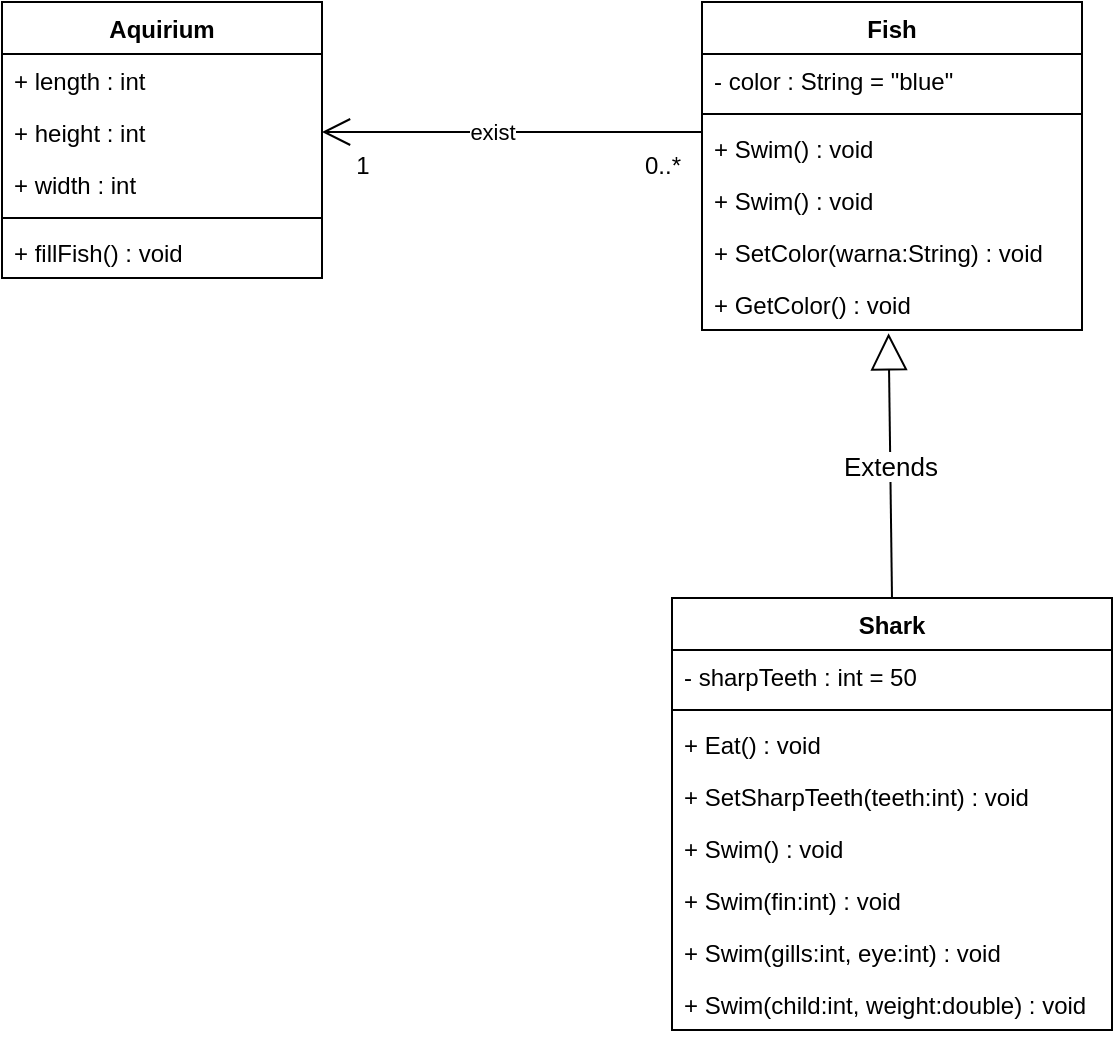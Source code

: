 <mxfile version="13.8.0" type="github">
  <diagram id="C5RBs43oDa-KdzZeNtuy" name="Page-1">
    <mxGraphModel dx="442" dy="547" grid="1" gridSize="10" guides="1" tooltips="1" connect="1" arrows="1" fold="1" page="1" pageScale="1" pageWidth="827" pageHeight="1169" math="0" shadow="0">
      <root>
        <mxCell id="WIyWlLk6GJQsqaUBKTNV-0" />
        <mxCell id="WIyWlLk6GJQsqaUBKTNV-1" parent="WIyWlLk6GJQsqaUBKTNV-0" />
        <mxCell id="VK9FvAIM1fZgGF31QJFU-1" value="&lt;font style=&quot;font-size: 13px&quot;&gt;Extends&lt;/font&gt;" style="endArrow=block;endSize=16;endFill=0;html=1;entryX=0.491;entryY=1.062;entryDx=0;entryDy=0;entryPerimeter=0;exitX=0.5;exitY=0;exitDx=0;exitDy=0;jumpSize=10;" parent="WIyWlLk6GJQsqaUBKTNV-1" edge="1" target="KTgMc5yMYtbDJg1oBEO--27">
          <mxGeometry width="160" relative="1" as="geometry">
            <mxPoint x="575" y="388" as="sourcePoint" />
            <mxPoint x="574.62" y="229.328" as="targetPoint" />
          </mxGeometry>
        </mxCell>
        <mxCell id="KTgMc5yMYtbDJg1oBEO--20" value="Fish" style="swimlane;fontStyle=1;align=center;verticalAlign=top;childLayout=stackLayout;horizontal=1;startSize=26;horizontalStack=0;resizeParent=1;resizeParentMax=0;resizeLast=0;collapsible=1;marginBottom=0;" parent="WIyWlLk6GJQsqaUBKTNV-1" vertex="1">
          <mxGeometry x="480" y="90" width="190" height="164" as="geometry" />
        </mxCell>
        <mxCell id="KTgMc5yMYtbDJg1oBEO--21" value="- color : String = &quot;blue&quot;" style="text;strokeColor=none;fillColor=none;align=left;verticalAlign=top;spacingLeft=4;spacingRight=4;overflow=hidden;rotatable=0;points=[[0,0.5],[1,0.5]];portConstraint=eastwest;" parent="KTgMc5yMYtbDJg1oBEO--20" vertex="1">
          <mxGeometry y="26" width="190" height="26" as="geometry" />
        </mxCell>
        <mxCell id="KTgMc5yMYtbDJg1oBEO--24" value="" style="line;strokeWidth=1;fillColor=none;align=left;verticalAlign=middle;spacingTop=-1;spacingLeft=3;spacingRight=3;rotatable=0;labelPosition=right;points=[];portConstraint=eastwest;" parent="KTgMc5yMYtbDJg1oBEO--20" vertex="1">
          <mxGeometry y="52" width="190" height="8" as="geometry" />
        </mxCell>
        <mxCell id="rr4OU5BFOP0lC0VncMq_-12" value="+ Swim() : void" style="text;strokeColor=none;fillColor=none;align=left;verticalAlign=top;spacingLeft=4;spacingRight=4;overflow=hidden;rotatable=0;points=[[0,0.5],[1,0.5]];portConstraint=eastwest;" vertex="1" parent="KTgMc5yMYtbDJg1oBEO--20">
          <mxGeometry y="60" width="190" height="26" as="geometry" />
        </mxCell>
        <mxCell id="KTgMc5yMYtbDJg1oBEO--25" value="+ Swim() : void" style="text;strokeColor=none;fillColor=none;align=left;verticalAlign=top;spacingLeft=4;spacingRight=4;overflow=hidden;rotatable=0;points=[[0,0.5],[1,0.5]];portConstraint=eastwest;" parent="KTgMc5yMYtbDJg1oBEO--20" vertex="1">
          <mxGeometry y="86" width="190" height="26" as="geometry" />
        </mxCell>
        <mxCell id="KTgMc5yMYtbDJg1oBEO--26" value="+ SetColor(warna:String) : void" style="text;strokeColor=none;fillColor=none;align=left;verticalAlign=top;spacingLeft=4;spacingRight=4;overflow=hidden;rotatable=0;points=[[0,0.5],[1,0.5]];portConstraint=eastwest;" parent="KTgMc5yMYtbDJg1oBEO--20" vertex="1">
          <mxGeometry y="112" width="190" height="26" as="geometry" />
        </mxCell>
        <mxCell id="KTgMc5yMYtbDJg1oBEO--27" value="+ GetColor() : void" style="text;strokeColor=none;fillColor=none;align=left;verticalAlign=top;spacingLeft=4;spacingRight=4;overflow=hidden;rotatable=0;points=[[0,0.5],[1,0.5]];portConstraint=eastwest;" parent="KTgMc5yMYtbDJg1oBEO--20" vertex="1">
          <mxGeometry y="138" width="190" height="26" as="geometry" />
        </mxCell>
        <mxCell id="KTgMc5yMYtbDJg1oBEO--9" value="Shark" style="swimlane;fontStyle=1;align=center;verticalAlign=top;childLayout=stackLayout;horizontal=1;startSize=26;horizontalStack=0;resizeParent=1;resizeParentMax=0;resizeLast=0;collapsible=1;marginBottom=0;" parent="WIyWlLk6GJQsqaUBKTNV-1" vertex="1">
          <mxGeometry x="465" y="388" width="220" height="216" as="geometry">
            <mxRectangle x="300" y="100" width="70" height="26" as="alternateBounds" />
          </mxGeometry>
        </mxCell>
        <mxCell id="KTgMc5yMYtbDJg1oBEO--10" value="- sharpTeeth : int = 50" style="text;strokeColor=none;fillColor=none;align=left;verticalAlign=top;spacingLeft=4;spacingRight=4;overflow=hidden;rotatable=0;points=[[0,0.5],[1,0.5]];portConstraint=eastwest;" parent="KTgMc5yMYtbDJg1oBEO--9" vertex="1">
          <mxGeometry y="26" width="220" height="26" as="geometry" />
        </mxCell>
        <mxCell id="KTgMc5yMYtbDJg1oBEO--11" value="" style="line;strokeWidth=1;fillColor=none;align=left;verticalAlign=middle;spacingTop=-1;spacingLeft=3;spacingRight=3;rotatable=0;labelPosition=right;points=[];portConstraint=eastwest;" parent="KTgMc5yMYtbDJg1oBEO--9" vertex="1">
          <mxGeometry y="52" width="220" height="8" as="geometry" />
        </mxCell>
        <mxCell id="KTgMc5yMYtbDJg1oBEO--12" value="+ Eat() : void" style="text;strokeColor=none;fillColor=none;align=left;verticalAlign=top;spacingLeft=4;spacingRight=4;overflow=hidden;rotatable=0;points=[[0,0.5],[1,0.5]];portConstraint=eastwest;" parent="KTgMc5yMYtbDJg1oBEO--9" vertex="1">
          <mxGeometry y="60" width="220" height="26" as="geometry" />
        </mxCell>
        <mxCell id="KTgMc5yMYtbDJg1oBEO--13" value="+ SetSharpTeeth(teeth:int) : void" style="text;strokeColor=none;fillColor=none;align=left;verticalAlign=top;spacingLeft=4;spacingRight=4;overflow=hidden;rotatable=0;points=[[0,0.5],[1,0.5]];portConstraint=eastwest;" parent="KTgMc5yMYtbDJg1oBEO--9" vertex="1">
          <mxGeometry y="86" width="220" height="26" as="geometry" />
        </mxCell>
        <mxCell id="KTgMc5yMYtbDJg1oBEO--14" value="+ Swim() : void" style="text;strokeColor=none;fillColor=none;align=left;verticalAlign=top;spacingLeft=4;spacingRight=4;overflow=hidden;rotatable=0;points=[[0,0.5],[1,0.5]];portConstraint=eastwest;" parent="KTgMc5yMYtbDJg1oBEO--9" vertex="1">
          <mxGeometry y="112" width="220" height="26" as="geometry" />
        </mxCell>
        <mxCell id="KTgMc5yMYtbDJg1oBEO--15" value="+ Swim(fin:int) : void" style="text;strokeColor=none;fillColor=none;align=left;verticalAlign=top;spacingLeft=4;spacingRight=4;overflow=hidden;rotatable=0;points=[[0,0.5],[1,0.5]];portConstraint=eastwest;" parent="KTgMc5yMYtbDJg1oBEO--9" vertex="1">
          <mxGeometry y="138" width="220" height="26" as="geometry" />
        </mxCell>
        <mxCell id="KTgMc5yMYtbDJg1oBEO--16" value="+ Swim(gills:int, eye:int) : void" style="text;strokeColor=none;fillColor=none;align=left;verticalAlign=top;spacingLeft=4;spacingRight=4;overflow=hidden;rotatable=0;points=[[0,0.5],[1,0.5]];portConstraint=eastwest;" parent="KTgMc5yMYtbDJg1oBEO--9" vertex="1">
          <mxGeometry y="164" width="220" height="26" as="geometry" />
        </mxCell>
        <mxCell id="KTgMc5yMYtbDJg1oBEO--17" value="+ Swim(child:int, weight:double) : void" style="text;strokeColor=none;fillColor=none;align=left;verticalAlign=top;spacingLeft=4;spacingRight=4;overflow=hidden;rotatable=0;points=[[0,0.5],[1,0.5]];portConstraint=eastwest;" parent="KTgMc5yMYtbDJg1oBEO--9" vertex="1">
          <mxGeometry y="190" width="220" height="26" as="geometry" />
        </mxCell>
        <mxCell id="KTgMc5yMYtbDJg1oBEO--0" value="Aquirium" style="swimlane;fontStyle=1;align=center;verticalAlign=top;childLayout=stackLayout;horizontal=1;startSize=26;horizontalStack=0;resizeParent=1;resizeParentMax=0;resizeLast=0;collapsible=1;marginBottom=0;" parent="WIyWlLk6GJQsqaUBKTNV-1" vertex="1">
          <mxGeometry x="130" y="90" width="160" height="138" as="geometry" />
        </mxCell>
        <mxCell id="KTgMc5yMYtbDJg1oBEO--1" value="+ length : int&#xa;" style="text;strokeColor=none;fillColor=none;align=left;verticalAlign=top;spacingLeft=4;spacingRight=4;overflow=hidden;rotatable=0;points=[[0,0.5],[1,0.5]];portConstraint=eastwest;" parent="KTgMc5yMYtbDJg1oBEO--0" vertex="1">
          <mxGeometry y="26" width="160" height="26" as="geometry" />
        </mxCell>
        <mxCell id="KTgMc5yMYtbDJg1oBEO--18" value="+ height : int&#xa;" style="text;strokeColor=none;fillColor=none;align=left;verticalAlign=top;spacingLeft=4;spacingRight=4;overflow=hidden;rotatable=0;points=[[0,0.5],[1,0.5]];portConstraint=eastwest;" parent="KTgMc5yMYtbDJg1oBEO--0" vertex="1">
          <mxGeometry y="52" width="160" height="26" as="geometry" />
        </mxCell>
        <mxCell id="KTgMc5yMYtbDJg1oBEO--19" value="+ width : int&#xa;" style="text;strokeColor=none;fillColor=none;align=left;verticalAlign=top;spacingLeft=4;spacingRight=4;overflow=hidden;rotatable=0;points=[[0,0.5],[1,0.5]];portConstraint=eastwest;" parent="KTgMc5yMYtbDJg1oBEO--0" vertex="1">
          <mxGeometry y="78" width="160" height="26" as="geometry" />
        </mxCell>
        <mxCell id="KTgMc5yMYtbDJg1oBEO--8" value="" style="line;strokeWidth=1;fillColor=none;align=left;verticalAlign=middle;spacingTop=-1;spacingLeft=3;spacingRight=3;rotatable=0;labelPosition=right;points=[];portConstraint=eastwest;" parent="KTgMc5yMYtbDJg1oBEO--0" vertex="1">
          <mxGeometry y="104" width="160" height="8" as="geometry" />
        </mxCell>
        <mxCell id="KTgMc5yMYtbDJg1oBEO--3" value="+ fillFish() : void" style="text;strokeColor=none;fillColor=none;align=left;verticalAlign=top;spacingLeft=4;spacingRight=4;overflow=hidden;rotatable=0;points=[[0,0.5],[1,0.5]];portConstraint=eastwest;" parent="KTgMc5yMYtbDJg1oBEO--0" vertex="1">
          <mxGeometry y="112" width="160" height="26" as="geometry" />
        </mxCell>
        <mxCell id="rr4OU5BFOP0lC0VncMq_-9" value="" style="endArrow=open;endFill=1;endSize=12;html=1;entryX=1;entryY=0.5;entryDx=0;entryDy=0;" edge="1" parent="WIyWlLk6GJQsqaUBKTNV-1" target="KTgMc5yMYtbDJg1oBEO--18">
          <mxGeometry width="160" relative="1" as="geometry">
            <mxPoint x="480" y="155" as="sourcePoint" />
            <mxPoint x="460" y="280" as="targetPoint" />
          </mxGeometry>
        </mxCell>
        <mxCell id="rr4OU5BFOP0lC0VncMq_-11" value="exist" style="edgeLabel;html=1;align=center;verticalAlign=middle;resizable=0;points=[];" vertex="1" connectable="0" parent="rr4OU5BFOP0lC0VncMq_-9">
          <mxGeometry x="0.104" relative="1" as="geometry">
            <mxPoint as="offset" />
          </mxGeometry>
        </mxCell>
        <mxCell id="rr4OU5BFOP0lC0VncMq_-13" value="0..*" style="text;html=1;align=center;verticalAlign=middle;resizable=0;points=[];autosize=1;" vertex="1" parent="WIyWlLk6GJQsqaUBKTNV-1">
          <mxGeometry x="445" y="162" width="30" height="20" as="geometry" />
        </mxCell>
        <mxCell id="rr4OU5BFOP0lC0VncMq_-14" value="1" style="text;html=1;align=center;verticalAlign=middle;resizable=0;points=[];autosize=1;" vertex="1" parent="WIyWlLk6GJQsqaUBKTNV-1">
          <mxGeometry x="300" y="162" width="20" height="20" as="geometry" />
        </mxCell>
      </root>
    </mxGraphModel>
  </diagram>
</mxfile>

